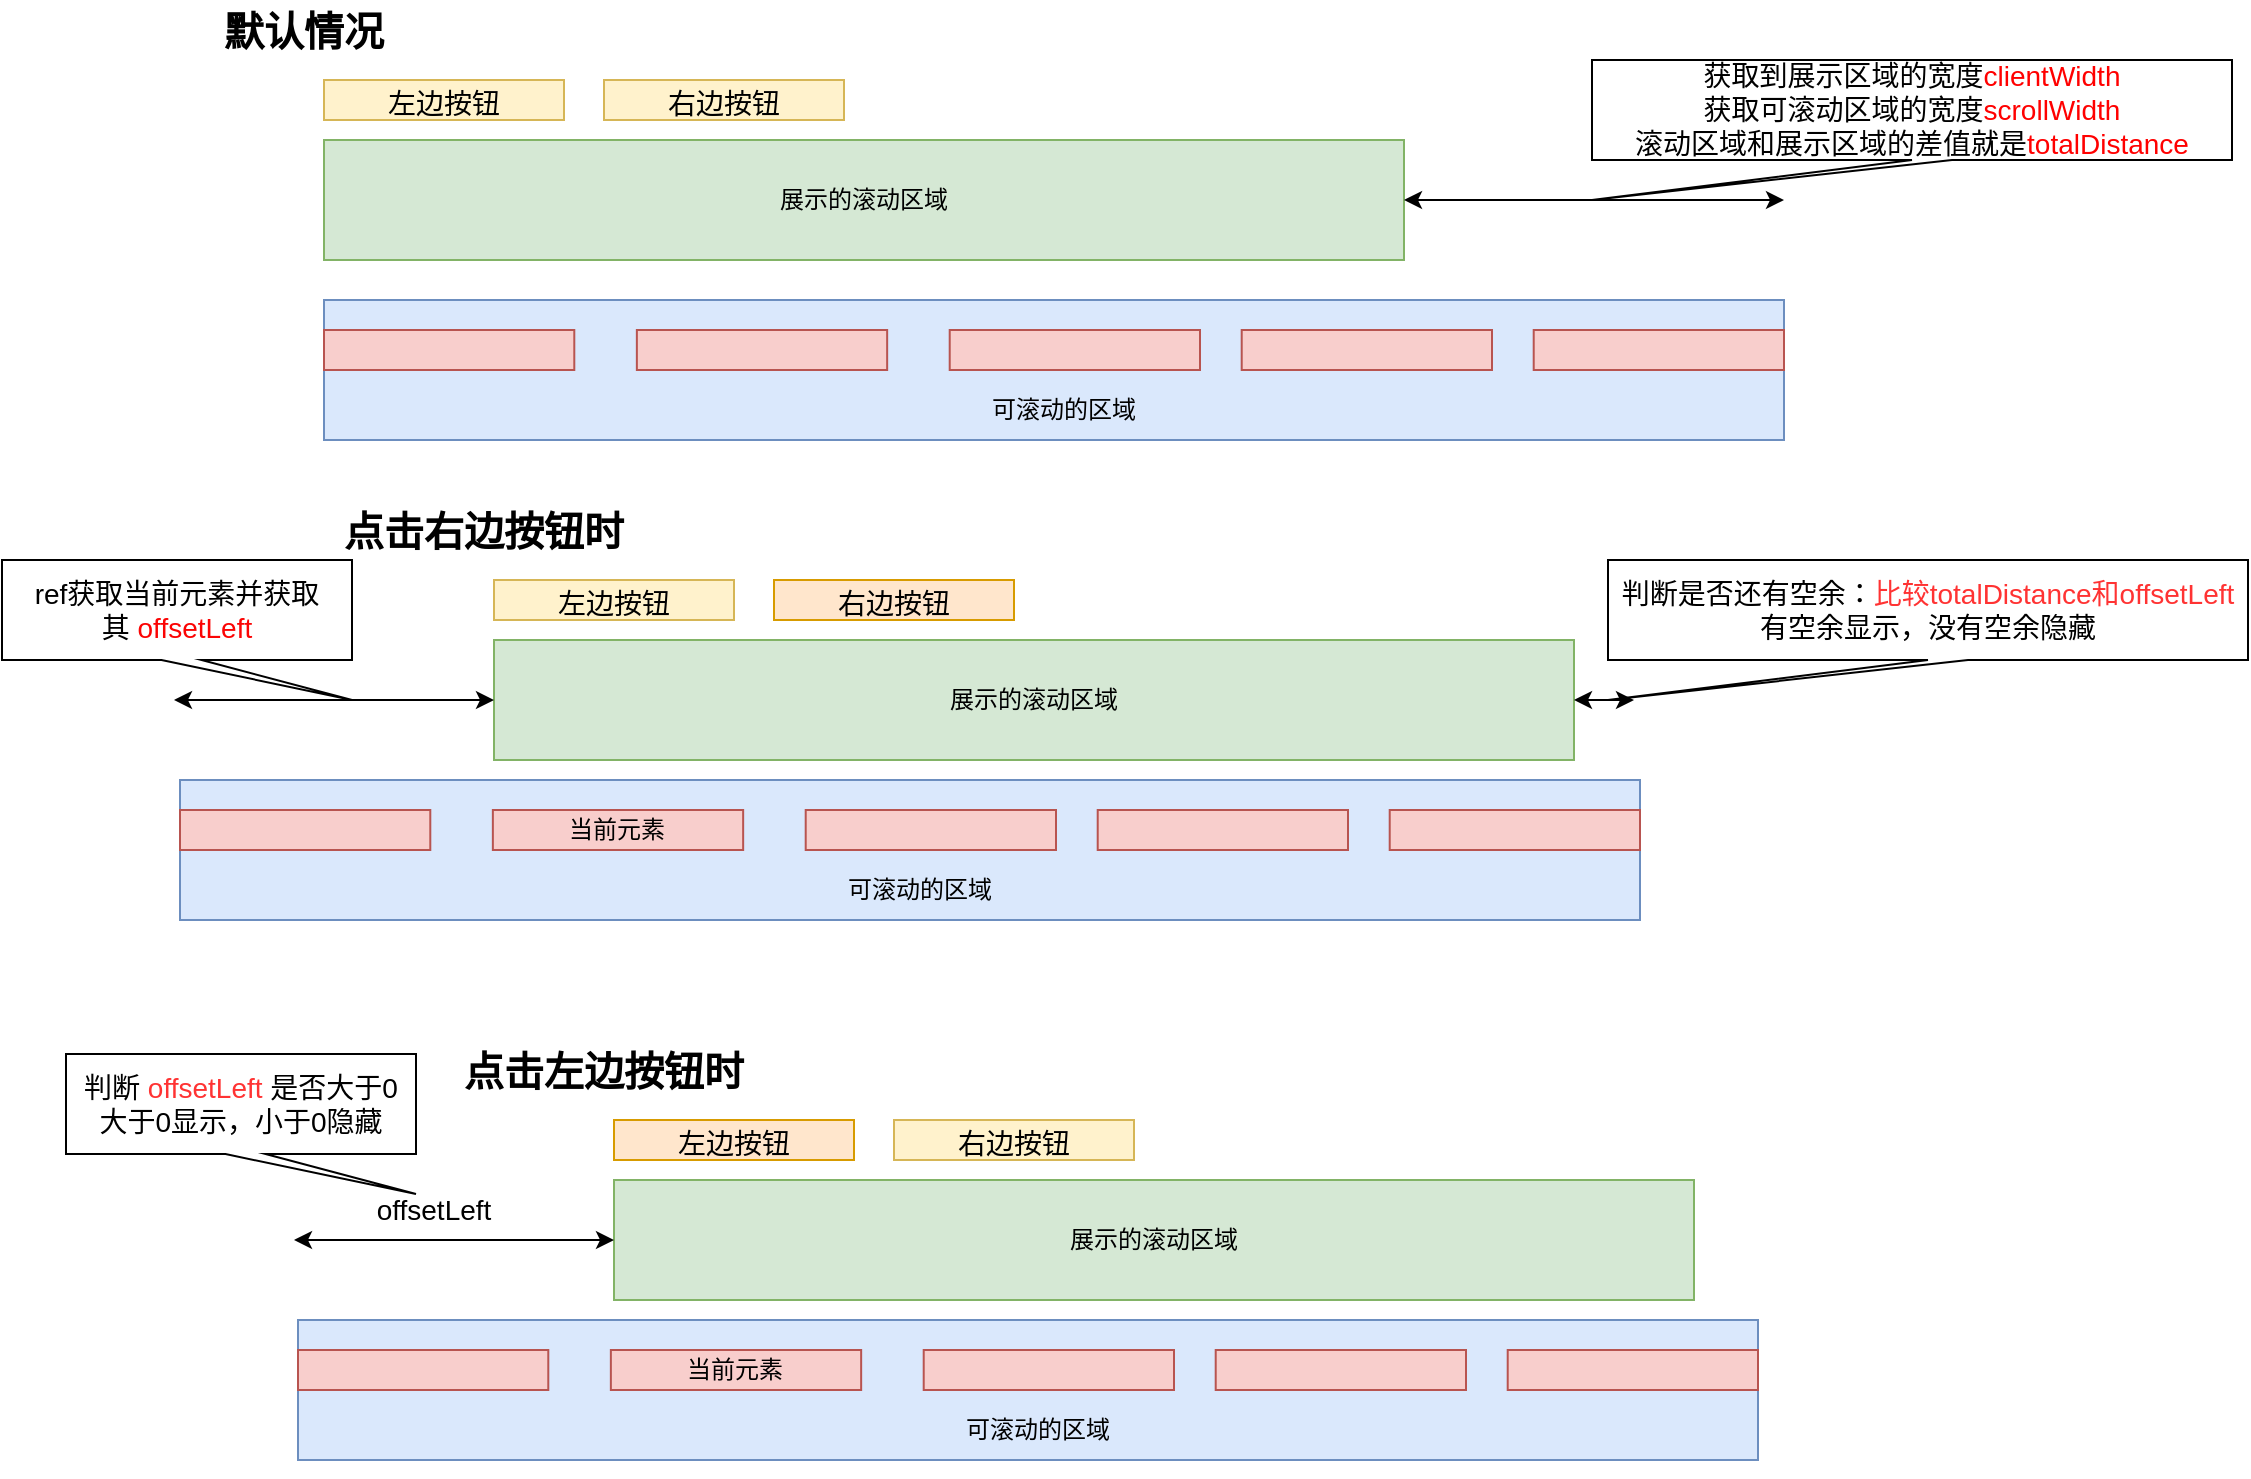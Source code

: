 <mxfile>
    <diagram id="tfaQWgE5kcH0_kou2yxl" name="第 1 页">
        <mxGraphModel dx="1220" dy="840" grid="1" gridSize="10" guides="1" tooltips="1" connect="1" arrows="1" fold="1" page="1" pageScale="1" pageWidth="1169" pageHeight="827" math="0" shadow="0">
            <root>
                <mxCell id="0"/>
                <mxCell id="1" parent="0"/>
                <mxCell id="2" value="展示的滚动区域" style="rounded=0;whiteSpace=wrap;html=1;fillColor=#d5e8d4;strokeColor=#82b366;" parent="1" vertex="1">
                    <mxGeometry x="188" y="110" width="540" height="60" as="geometry"/>
                </mxCell>
                <mxCell id="13" value="" style="group" parent="1" vertex="1" connectable="0">
                    <mxGeometry x="188" y="190" width="730" height="70" as="geometry"/>
                </mxCell>
                <mxCell id="3" value="" style="rounded=0;whiteSpace=wrap;html=1;fillColor=#dae8fc;strokeColor=#6c8ebf;container=1;" parent="13" vertex="1">
                    <mxGeometry width="730" height="70" as="geometry"/>
                </mxCell>
                <mxCell id="4" value="" style="rounded=0;whiteSpace=wrap;html=1;fillColor=#f8cecc;strokeColor=#b85450;" parent="13" vertex="1">
                    <mxGeometry y="15" width="125.143" height="20" as="geometry"/>
                </mxCell>
                <mxCell id="5" value="" style="rounded=0;whiteSpace=wrap;html=1;fillColor=#f8cecc;strokeColor=#b85450;" parent="13" vertex="1">
                    <mxGeometry x="312.857" y="15" width="125.143" height="20" as="geometry"/>
                </mxCell>
                <mxCell id="6" value="" style="rounded=0;whiteSpace=wrap;html=1;fillColor=#f8cecc;strokeColor=#b85450;" parent="13" vertex="1">
                    <mxGeometry x="156.429" y="15" width="125.143" height="20" as="geometry"/>
                </mxCell>
                <mxCell id="7" value="" style="rounded=0;whiteSpace=wrap;html=1;fillColor=#f8cecc;strokeColor=#b85450;" parent="13" vertex="1">
                    <mxGeometry x="458.857" y="15" width="125.143" height="20" as="geometry"/>
                </mxCell>
                <mxCell id="8" value="" style="rounded=0;whiteSpace=wrap;html=1;fillColor=#f8cecc;strokeColor=#b85450;" parent="13" vertex="1">
                    <mxGeometry x="604.857" y="15" width="125.143" height="20" as="geometry"/>
                </mxCell>
                <mxCell id="38" style="edgeStyle=none;html=1;fontSize=14;" parent="13" source="12" target="3" edge="1">
                    <mxGeometry relative="1" as="geometry"/>
                </mxCell>
                <mxCell id="12" value="可滚动的区域" style="text;html=1;strokeColor=none;fillColor=none;align=center;verticalAlign=middle;whiteSpace=wrap;rounded=0;" parent="13" vertex="1">
                    <mxGeometry x="323.286" y="40" width="93.857" height="30" as="geometry"/>
                </mxCell>
                <mxCell id="14" value="&lt;b&gt;&lt;font style=&quot;font-size: 20px;&quot;&gt;默认情况&lt;/font&gt;&lt;/b&gt;" style="text;html=1;strokeColor=none;fillColor=none;align=center;verticalAlign=middle;whiteSpace=wrap;rounded=0;" parent="1" vertex="1">
                    <mxGeometry x="108" y="40" width="140" height="30" as="geometry"/>
                </mxCell>
                <mxCell id="25" value="&lt;p style=&quot;line-height: 130%;&quot;&gt;&lt;font style=&quot;font-size: 14px;&quot;&gt;左边按钮&lt;/font&gt;&lt;/p&gt;" style="rounded=0;whiteSpace=wrap;html=1;fontSize=20;fillColor=#fff2cc;strokeColor=#d6b656;" parent="1" vertex="1">
                    <mxGeometry x="188" y="80" width="120" height="20" as="geometry"/>
                </mxCell>
                <mxCell id="37" value="&lt;p style=&quot;line-height: 130%;&quot;&gt;&lt;font style=&quot;font-size: 14px;&quot;&gt;右边按钮&lt;/font&gt;&lt;/p&gt;" style="rounded=0;whiteSpace=wrap;html=1;fontSize=20;fillColor=#fff2cc;strokeColor=#d6b656;" parent="1" vertex="1">
                    <mxGeometry x="328" y="80" width="120" height="20" as="geometry"/>
                </mxCell>
                <mxCell id="39" value="展示的滚动区域" style="rounded=0;whiteSpace=wrap;html=1;fillColor=#d5e8d4;strokeColor=#82b366;" parent="1" vertex="1">
                    <mxGeometry x="273" y="360" width="540" height="60" as="geometry"/>
                </mxCell>
                <mxCell id="49" value="&lt;b&gt;&lt;font style=&quot;font-size: 20px;&quot;&gt;点击右边按钮时&lt;/font&gt;&lt;/b&gt;" style="text;html=1;strokeColor=none;fillColor=none;align=center;verticalAlign=middle;whiteSpace=wrap;rounded=0;" parent="1" vertex="1">
                    <mxGeometry x="193" y="290" width="150" height="30" as="geometry"/>
                </mxCell>
                <mxCell id="50" value="&lt;p style=&quot;line-height: 130%;&quot;&gt;&lt;font style=&quot;font-size: 14px;&quot;&gt;左边按钮&lt;/font&gt;&lt;/p&gt;" style="rounded=0;whiteSpace=wrap;html=1;fontSize=20;fillColor=#fff2cc;strokeColor=#d6b656;" parent="1" vertex="1">
                    <mxGeometry x="273" y="330" width="120" height="20" as="geometry"/>
                </mxCell>
                <mxCell id="51" value="&lt;p style=&quot;line-height: 130%;&quot;&gt;&lt;font style=&quot;font-size: 14px;&quot;&gt;右边按钮&lt;/font&gt;&lt;/p&gt;" style="rounded=0;whiteSpace=wrap;html=1;fontSize=20;fillColor=#ffe6cc;strokeColor=#d79b00;" parent="1" vertex="1">
                    <mxGeometry x="413" y="330" width="120" height="20" as="geometry"/>
                </mxCell>
                <mxCell id="52" value="" style="endArrow=classic;startArrow=classic;html=1;fontSize=14;exitX=1;exitY=0.5;exitDx=0;exitDy=0;" parent="1" source="2" edge="1">
                    <mxGeometry width="50" height="50" relative="1" as="geometry">
                        <mxPoint x="398" y="400" as="sourcePoint"/>
                        <mxPoint x="918" y="140" as="targetPoint"/>
                    </mxGeometry>
                </mxCell>
                <mxCell id="55" value="" style="group" parent="1" vertex="1" connectable="0">
                    <mxGeometry x="116" y="430" width="730" height="70" as="geometry"/>
                </mxCell>
                <mxCell id="56" value="" style="rounded=0;whiteSpace=wrap;html=1;fillColor=#dae8fc;strokeColor=#6c8ebf;container=1;" parent="55" vertex="1">
                    <mxGeometry width="730" height="70" as="geometry"/>
                </mxCell>
                <mxCell id="57" value="" style="rounded=0;whiteSpace=wrap;html=1;fillColor=#f8cecc;strokeColor=#b85450;" parent="55" vertex="1">
                    <mxGeometry y="15" width="125.143" height="20" as="geometry"/>
                </mxCell>
                <mxCell id="58" value="" style="rounded=0;whiteSpace=wrap;html=1;fillColor=#f8cecc;strokeColor=#b85450;" parent="55" vertex="1">
                    <mxGeometry x="312.857" y="15" width="125.143" height="20" as="geometry"/>
                </mxCell>
                <mxCell id="59" value="当前元素" style="rounded=0;whiteSpace=wrap;html=1;fillColor=#f8cecc;strokeColor=#b85450;" parent="55" vertex="1">
                    <mxGeometry x="156.429" y="15" width="125.143" height="20" as="geometry"/>
                </mxCell>
                <mxCell id="60" value="" style="rounded=0;whiteSpace=wrap;html=1;fillColor=#f8cecc;strokeColor=#b85450;" parent="55" vertex="1">
                    <mxGeometry x="458.857" y="15" width="125.143" height="20" as="geometry"/>
                </mxCell>
                <mxCell id="61" value="" style="rounded=0;whiteSpace=wrap;html=1;fillColor=#f8cecc;strokeColor=#b85450;" parent="55" vertex="1">
                    <mxGeometry x="604.857" y="15" width="125.143" height="20" as="geometry"/>
                </mxCell>
                <mxCell id="62" style="edgeStyle=none;html=1;fontSize=14;" parent="55" source="63" target="56" edge="1">
                    <mxGeometry relative="1" as="geometry"/>
                </mxCell>
                <mxCell id="63" value="可滚动的区域" style="text;html=1;strokeColor=none;fillColor=none;align=center;verticalAlign=middle;whiteSpace=wrap;rounded=0;" parent="55" vertex="1">
                    <mxGeometry x="323.286" y="40" width="93.857" height="30" as="geometry"/>
                </mxCell>
                <mxCell id="64" value="" style="endArrow=classic;startArrow=classic;html=1;fontSize=14;entryX=0;entryY=0.5;entryDx=0;entryDy=0;" parent="1" target="39" edge="1">
                    <mxGeometry width="50" height="50" relative="1" as="geometry">
                        <mxPoint x="113" y="390" as="sourcePoint"/>
                        <mxPoint x="213" y="360" as="targetPoint"/>
                    </mxGeometry>
                </mxCell>
                <mxCell id="66" value="" style="endArrow=classic;startArrow=classic;html=1;fontSize=14;exitX=1;exitY=0.5;exitDx=0;exitDy=0;" parent="1" source="39" edge="1">
                    <mxGeometry width="50" height="50" relative="1" as="geometry">
                        <mxPoint x="833" y="410" as="sourcePoint"/>
                        <mxPoint x="843" y="390" as="targetPoint"/>
                    </mxGeometry>
                </mxCell>
                <mxCell id="68" value="判断是否还有空余：&lt;font color=&quot;#ff3333&quot;&gt;比较totalDistance和offsetLeft&lt;/font&gt;&lt;br&gt;有空余显示，没有空余隐藏" style="shape=callout;whiteSpace=wrap;html=1;perimeter=calloutPerimeter;fontSize=14;direction=east;flipV=0;flipH=0;size=20;position=0.5;position2=0;" parent="1" vertex="1">
                    <mxGeometry x="830" y="320" width="320" height="70" as="geometry"/>
                </mxCell>
                <mxCell id="69" value="展示的滚动区域" style="rounded=0;whiteSpace=wrap;html=1;fillColor=#d5e8d4;strokeColor=#82b366;" parent="1" vertex="1">
                    <mxGeometry x="333" y="630" width="540" height="60" as="geometry"/>
                </mxCell>
                <mxCell id="70" value="&lt;b&gt;&lt;font style=&quot;font-size: 20px;&quot;&gt;点击左边按钮时&lt;/font&gt;&lt;/b&gt;" style="text;html=1;strokeColor=none;fillColor=none;align=center;verticalAlign=middle;whiteSpace=wrap;rounded=0;" parent="1" vertex="1">
                    <mxGeometry x="253" y="560" width="150" height="30" as="geometry"/>
                </mxCell>
                <mxCell id="71" value="&lt;p style=&quot;line-height: 130%;&quot;&gt;&lt;font style=&quot;font-size: 14px;&quot;&gt;左边按钮&lt;/font&gt;&lt;/p&gt;" style="rounded=0;whiteSpace=wrap;html=1;fontSize=20;fillColor=#ffe6cc;strokeColor=#d79b00;" parent="1" vertex="1">
                    <mxGeometry x="333" y="600" width="120" height="20" as="geometry"/>
                </mxCell>
                <mxCell id="72" value="&lt;p style=&quot;line-height: 130%;&quot;&gt;&lt;font style=&quot;font-size: 14px;&quot;&gt;右边按钮&lt;/font&gt;&lt;/p&gt;" style="rounded=0;whiteSpace=wrap;html=1;fontSize=20;fillColor=#fff2cc;strokeColor=#d6b656;" parent="1" vertex="1">
                    <mxGeometry x="473" y="600" width="120" height="20" as="geometry"/>
                </mxCell>
                <mxCell id="73" value="" style="group" parent="1" vertex="1" connectable="0">
                    <mxGeometry x="175" y="700" width="730" height="70" as="geometry"/>
                </mxCell>
                <mxCell id="74" value="" style="rounded=0;whiteSpace=wrap;html=1;fillColor=#dae8fc;strokeColor=#6c8ebf;container=1;" parent="73" vertex="1">
                    <mxGeometry width="730" height="70" as="geometry"/>
                </mxCell>
                <mxCell id="75" value="" style="rounded=0;whiteSpace=wrap;html=1;fillColor=#f8cecc;strokeColor=#b85450;" parent="73" vertex="1">
                    <mxGeometry y="15" width="125.143" height="20" as="geometry"/>
                </mxCell>
                <mxCell id="76" value="" style="rounded=0;whiteSpace=wrap;html=1;fillColor=#f8cecc;strokeColor=#b85450;" parent="73" vertex="1">
                    <mxGeometry x="312.857" y="15" width="125.143" height="20" as="geometry"/>
                </mxCell>
                <mxCell id="77" value="当前元素" style="rounded=0;whiteSpace=wrap;html=1;fillColor=#f8cecc;strokeColor=#b85450;" parent="73" vertex="1">
                    <mxGeometry x="156.429" y="15" width="125.143" height="20" as="geometry"/>
                </mxCell>
                <mxCell id="78" value="" style="rounded=0;whiteSpace=wrap;html=1;fillColor=#f8cecc;strokeColor=#b85450;" parent="73" vertex="1">
                    <mxGeometry x="458.857" y="15" width="125.143" height="20" as="geometry"/>
                </mxCell>
                <mxCell id="79" value="" style="rounded=0;whiteSpace=wrap;html=1;fillColor=#f8cecc;strokeColor=#b85450;" parent="73" vertex="1">
                    <mxGeometry x="604.857" y="15" width="125.143" height="20" as="geometry"/>
                </mxCell>
                <mxCell id="80" style="edgeStyle=none;html=1;fontSize=14;" parent="73" source="81" target="74" edge="1">
                    <mxGeometry relative="1" as="geometry"/>
                </mxCell>
                <mxCell id="81" value="可滚动的区域" style="text;html=1;strokeColor=none;fillColor=none;align=center;verticalAlign=middle;whiteSpace=wrap;rounded=0;" parent="73" vertex="1">
                    <mxGeometry x="323.286" y="40" width="93.857" height="30" as="geometry"/>
                </mxCell>
                <mxCell id="82" value="" style="endArrow=classic;startArrow=classic;html=1;fontSize=14;entryX=0;entryY=0.5;entryDx=0;entryDy=0;" parent="1" target="69" edge="1">
                    <mxGeometry width="50" height="50" relative="1" as="geometry">
                        <mxPoint x="173" y="660" as="sourcePoint"/>
                        <mxPoint x="273" y="630" as="targetPoint"/>
                    </mxGeometry>
                </mxCell>
                <mxCell id="83" value="offsetLeft" style="text;html=1;strokeColor=none;fillColor=none;align=center;verticalAlign=middle;whiteSpace=wrap;rounded=0;fontSize=14;" parent="1" vertex="1">
                    <mxGeometry x="213" y="630" width="60" height="30" as="geometry"/>
                </mxCell>
                <mxCell id="85" value="判断&amp;nbsp;&lt;font color=&quot;#ff3333&quot;&gt;offsetLeft &lt;/font&gt;是否大于0&lt;br&gt;大于0显示，小于0隐藏" style="shape=callout;whiteSpace=wrap;html=1;perimeter=calloutPerimeter;fontSize=14;direction=east;flipV=0;flipH=1;size=20;position=0.43;position2=0;base=20;" parent="1" vertex="1">
                    <mxGeometry x="59" y="567" width="175" height="70" as="geometry"/>
                </mxCell>
                <mxCell id="86" value="获取到展示区域的宽度&lt;font color=&quot;#ff0000&quot;&gt;clientWidth&lt;/font&gt;&lt;br style=&quot;border-color: var(--border-color);&quot;&gt;获取可滚动区域的宽度&lt;font color=&quot;#ff0000&quot;&gt;scrollWidth&lt;/font&gt;&lt;br style=&quot;border-color: var(--border-color);&quot;&gt;滚动区域和展示区域的差值就是&lt;font color=&quot;#ff0000&quot;&gt;totalDistance&lt;/font&gt;" style="shape=callout;whiteSpace=wrap;html=1;perimeter=calloutPerimeter;fontSize=14;direction=east;flipV=0;flipH=0;size=20;position=0.5;position2=0;" vertex="1" parent="1">
                    <mxGeometry x="822" y="70" width="320" height="70" as="geometry"/>
                </mxCell>
                <mxCell id="87" value="ref获取当前元素并获取其&amp;nbsp;&lt;font style=&quot;border-color: var(--border-color);&quot; color=&quot;#fb0404&quot;&gt;offsetLeft&lt;/font&gt;" style="shape=callout;whiteSpace=wrap;html=1;perimeter=calloutPerimeter;fontSize=14;direction=east;flipV=0;flipH=1;size=20;position=0.43;position2=0;base=20;" vertex="1" parent="1">
                    <mxGeometry x="27" y="320" width="175" height="70" as="geometry"/>
                </mxCell>
            </root>
        </mxGraphModel>
    </diagram>
</mxfile>